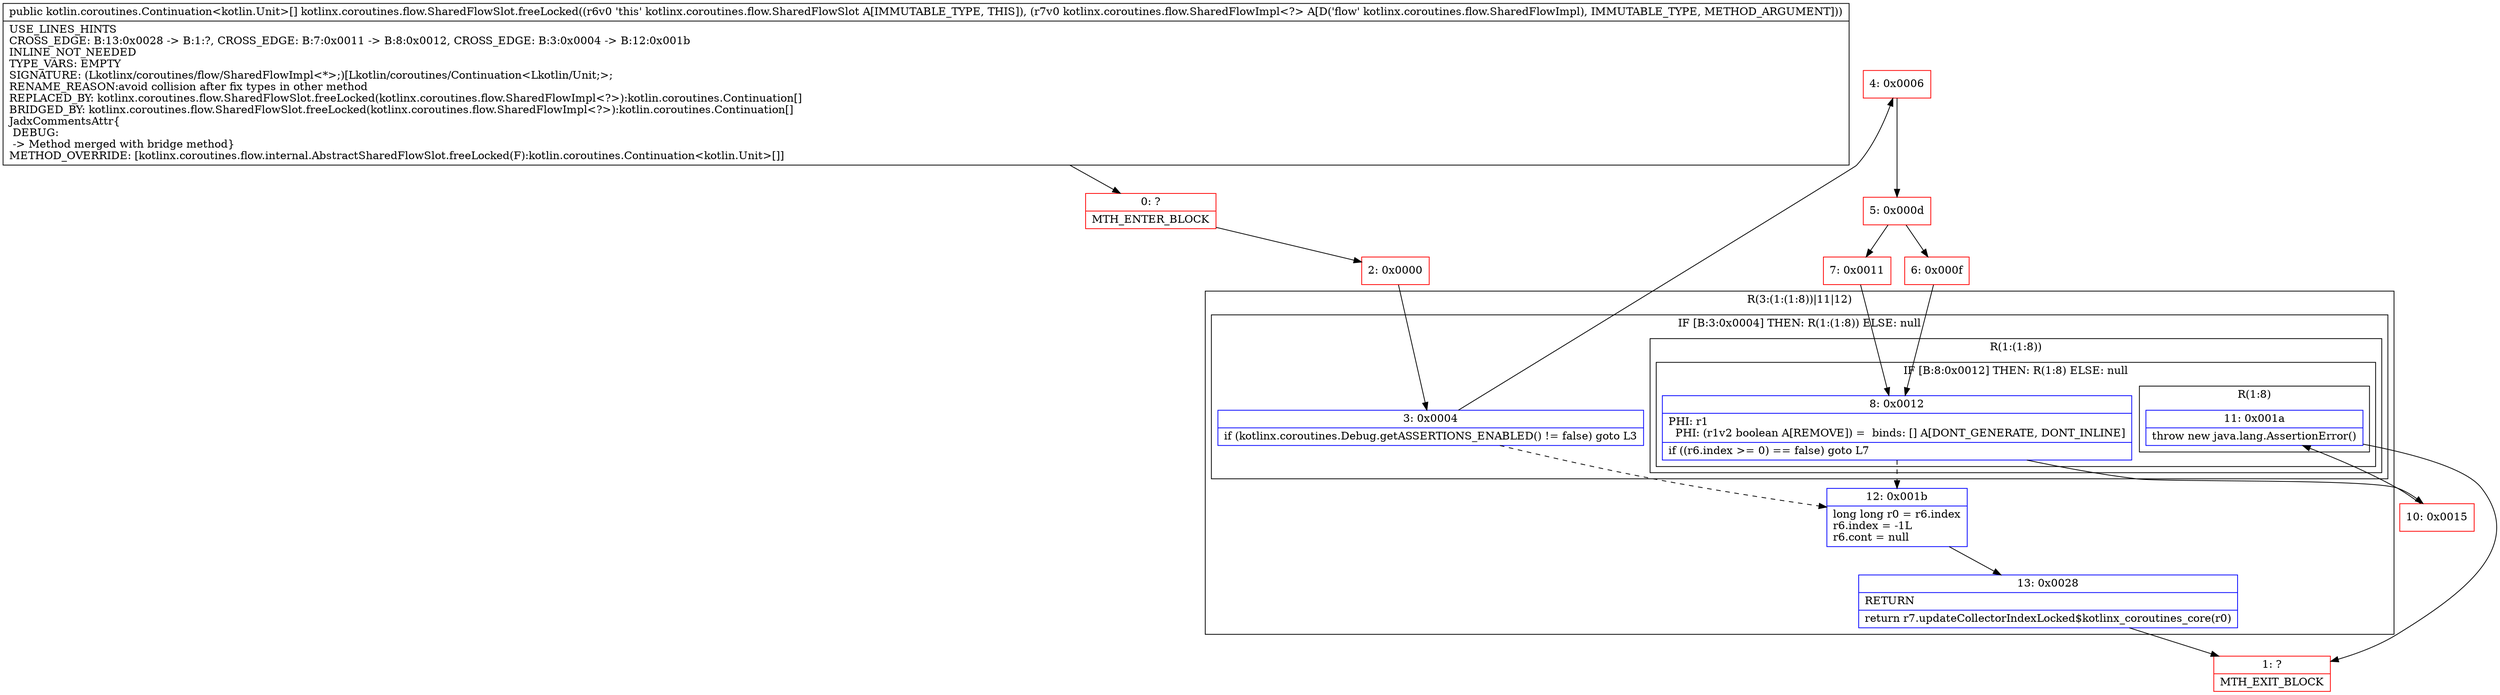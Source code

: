 digraph "CFG forkotlinx.coroutines.flow.SharedFlowSlot.freeLocked(Lkotlinx\/coroutines\/flow\/SharedFlowImpl;)[Lkotlin\/coroutines\/Continuation;" {
subgraph cluster_Region_1635140687 {
label = "R(3:(1:(1:8))|11|12)";
node [shape=record,color=blue];
subgraph cluster_IfRegion_2113010019 {
label = "IF [B:3:0x0004] THEN: R(1:(1:8)) ELSE: null";
node [shape=record,color=blue];
Node_3 [shape=record,label="{3\:\ 0x0004|if (kotlinx.coroutines.Debug.getASSERTIONS_ENABLED() != false) goto L3\l}"];
subgraph cluster_Region_1549984731 {
label = "R(1:(1:8))";
node [shape=record,color=blue];
subgraph cluster_IfRegion_1099170655 {
label = "IF [B:8:0x0012] THEN: R(1:8) ELSE: null";
node [shape=record,color=blue];
Node_8 [shape=record,label="{8\:\ 0x0012|PHI: r1 \l  PHI: (r1v2 boolean A[REMOVE]) =  binds: [] A[DONT_GENERATE, DONT_INLINE]\l|if ((r6.index \>= 0) == false) goto L7\l}"];
subgraph cluster_Region_1345161798 {
label = "R(1:8)";
node [shape=record,color=blue];
Node_11 [shape=record,label="{11\:\ 0x001a|throw new java.lang.AssertionError()\l}"];
}
}
}
}
Node_12 [shape=record,label="{12\:\ 0x001b|long long r0 = r6.index\lr6.index = \-1L\lr6.cont = null\l}"];
Node_13 [shape=record,label="{13\:\ 0x0028|RETURN\l|return r7.updateCollectorIndexLocked$kotlinx_coroutines_core(r0)\l}"];
}
Node_0 [shape=record,color=red,label="{0\:\ ?|MTH_ENTER_BLOCK\l}"];
Node_2 [shape=record,color=red,label="{2\:\ 0x0000}"];
Node_4 [shape=record,color=red,label="{4\:\ 0x0006}"];
Node_5 [shape=record,color=red,label="{5\:\ 0x000d}"];
Node_6 [shape=record,color=red,label="{6\:\ 0x000f}"];
Node_10 [shape=record,color=red,label="{10\:\ 0x0015}"];
Node_1 [shape=record,color=red,label="{1\:\ ?|MTH_EXIT_BLOCK\l}"];
Node_7 [shape=record,color=red,label="{7\:\ 0x0011}"];
MethodNode[shape=record,label="{public kotlin.coroutines.Continuation\<kotlin.Unit\>[] kotlinx.coroutines.flow.SharedFlowSlot.freeLocked((r6v0 'this' kotlinx.coroutines.flow.SharedFlowSlot A[IMMUTABLE_TYPE, THIS]), (r7v0 kotlinx.coroutines.flow.SharedFlowImpl\<?\> A[D('flow' kotlinx.coroutines.flow.SharedFlowImpl), IMMUTABLE_TYPE, METHOD_ARGUMENT]))  | USE_LINES_HINTS\lCROSS_EDGE: B:13:0x0028 \-\> B:1:?, CROSS_EDGE: B:7:0x0011 \-\> B:8:0x0012, CROSS_EDGE: B:3:0x0004 \-\> B:12:0x001b\lINLINE_NOT_NEEDED\lTYPE_VARS: EMPTY\lSIGNATURE: (Lkotlinx\/coroutines\/flow\/SharedFlowImpl\<*\>;)[Lkotlin\/coroutines\/Continuation\<Lkotlin\/Unit;\>;\lRENAME_REASON:avoid collision after fix types in other method\lREPLACED_BY: kotlinx.coroutines.flow.SharedFlowSlot.freeLocked(kotlinx.coroutines.flow.SharedFlowImpl\<?\>):kotlin.coroutines.Continuation[]\lBRIDGED_BY: kotlinx.coroutines.flow.SharedFlowSlot.freeLocked(kotlinx.coroutines.flow.SharedFlowImpl\<?\>):kotlin.coroutines.Continuation[]\lJadxCommentsAttr\{\l DEBUG: \l \-\> Method merged with bridge method\}\lMETHOD_OVERRIDE: [kotlinx.coroutines.flow.internal.AbstractSharedFlowSlot.freeLocked(F):kotlin.coroutines.Continuation\<kotlin.Unit\>[]]\l}"];
MethodNode -> Node_0;Node_3 -> Node_4;
Node_3 -> Node_12[style=dashed];
Node_8 -> Node_10;
Node_8 -> Node_12[style=dashed];
Node_11 -> Node_1;
Node_12 -> Node_13;
Node_13 -> Node_1;
Node_0 -> Node_2;
Node_2 -> Node_3;
Node_4 -> Node_5;
Node_5 -> Node_6;
Node_5 -> Node_7;
Node_6 -> Node_8;
Node_10 -> Node_11;
Node_7 -> Node_8;
}

